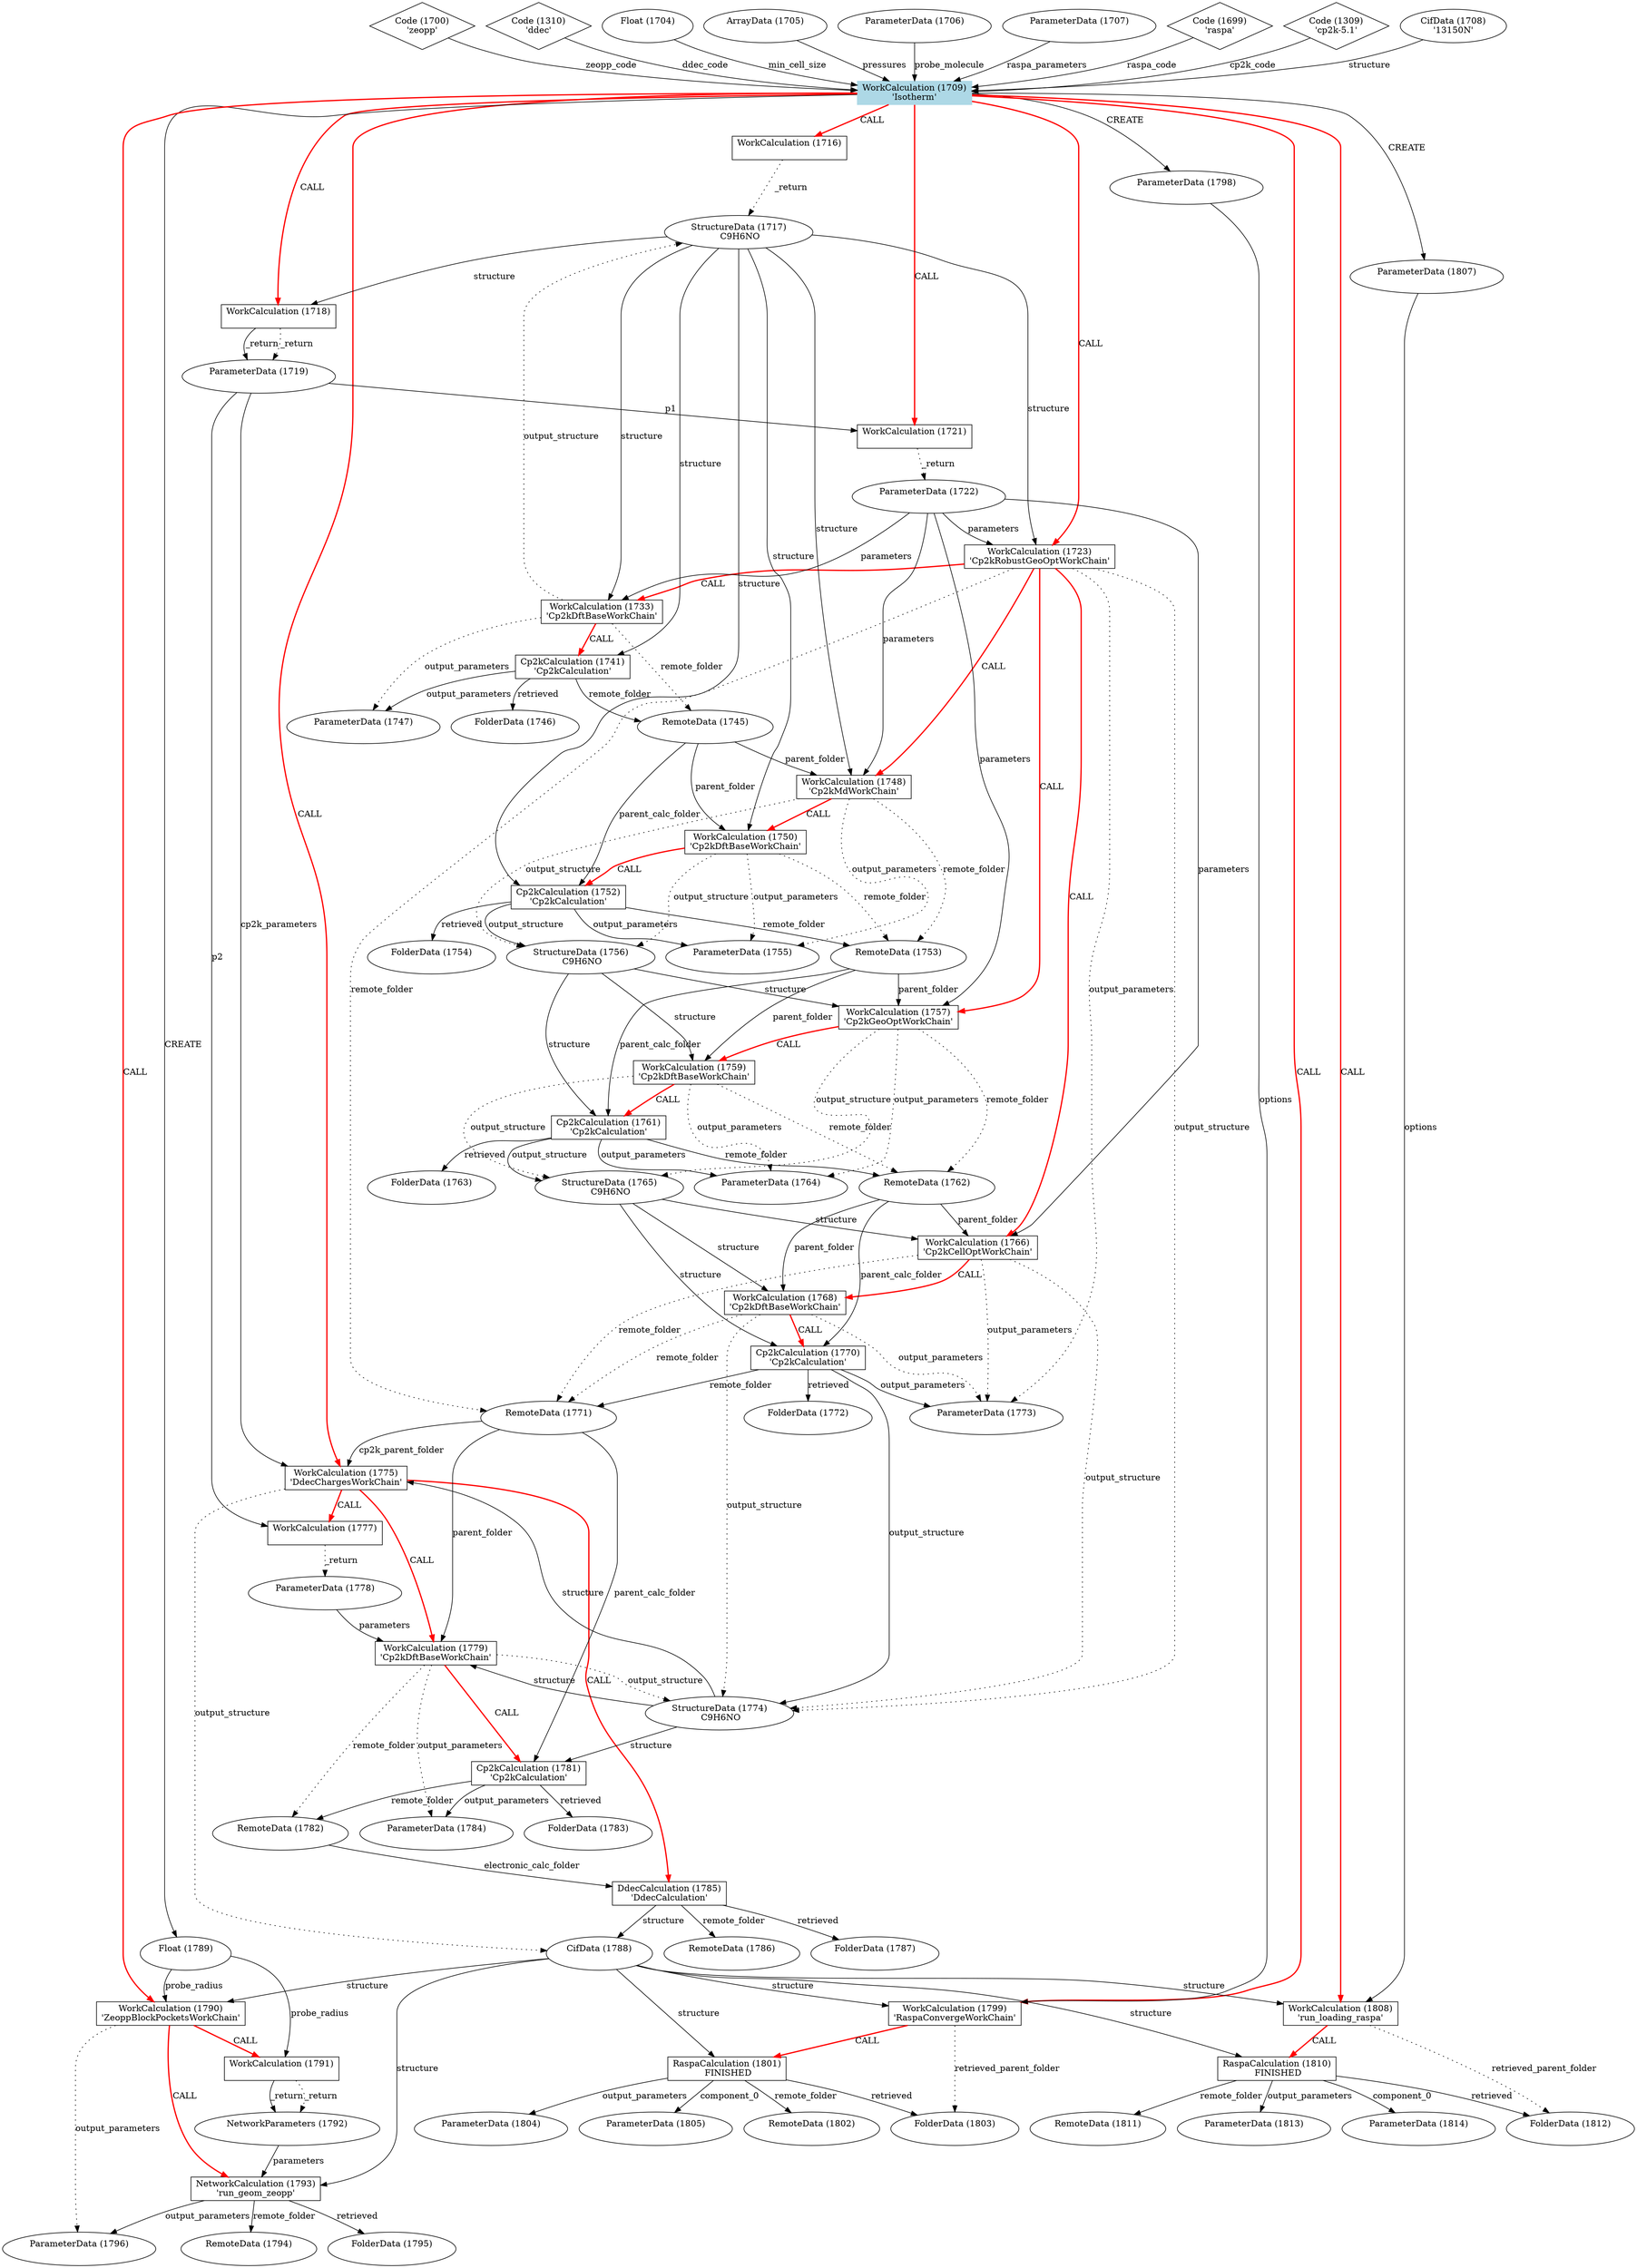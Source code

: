 digraph G {
	graph [bb="0,0,2308.7,3651.1"];
	node [label="\N"];
	N1700	 [height=1.0556,
		label="Code (1700)
'zeopp'",
		pos="656,3613.1",
		shape=diamond,
		width=2.3611];
	N1709	 [color=lightblue,
		height=0.52778,
		label="WorkCalculation (1709)
'Isotherm'",
		pos="1358,3505.1",
		shape=polygon,
		sides=4,
		style=filled,
		width=2.0833];
	N1700 -> N1709	 [color="0.0 0.0 0.0",
		label=zeopp_code,
		lp="968.5,3549.6",
		pos="e,1282.7,3509.7 698.39,3593.8 714.32,3587.1 732.74,3580.1 750,3575.1 830.69,3551.9 852.77,3553.1 936,3542.1 1052.1,3526.7 1187.1,\
3516.2 1272.5,3510.4",
		style=solid];
	N1716	 [height=0.52778,
		label="WorkCalculation (1716)
 ",
		pos="875,3416.1",
		shape=polygon,
		sides=4,
		width=2.0833];
	N1709 -> N1716	 [color="0.0 1.0 1.0",
		label=CALL,
		lp="1098,3460.6",
		pos="e,941.96,3435.2 1283,3497.5 1226.8,3491.2 1148.2,3481.3 1080,3468.1 1037.3,3459.9 990.25,3448.1 951.99,3437.9",
		style=bold];
	N1718	 [height=0.52778,
		label="WorkCalculation (1718)
 ",
		pos="147,3144.9",
		shape=polygon,
		sides=4,
		width=2.0833];
	N1709 -> N1718	 [color="0.0 1.0 1.0",
		label=CALL,
		lp="348,3352.2",
		pos="e,145.02,3164 1282.8,3498.2 1211.8,3491.4 1102.5,3480.3 1008,3468.1 621.68,3418.3 419.51,3528.7 163,3235.6 148.42,3219 144.93,3193.8 \
144.8,3174.2",
		style=bold];
	N1721	 [height=0.52778,
		label="WorkCalculation (1721)
 ",
		pos="967,2951.1",
		shape=polygon,
		sides=4,
		width=2.0833];
	N1709 -> N1721	 [color="0.0 1.0 1.0",
		label=CALL,
		lp="1148,3208.8",
		pos="e,990.01,2970.2 1282.7,3490.6 1216.3,3475.5 1130,3449.6 1130,3416.1 1130,3416.1 1130,3416.1 1130,3208.8 1130,3110.7 1044.7,3019.7 \
997.51,2976.9",
		style=bold];
	N1723	 [height=0.52778,
		label="WorkCalculation (1723)
'Cp2kRobustGeoOptWorkChain'",
		pos="1148,2757.4",
		shape=polygon,
		sides=4,
		width=2.7083];
	N1709 -> N1723	 [color="0.0 1.0 1.0",
		label=CALL,
		lp="1270,3100.4",
		pos="e,1190.6,2776.6 1309.3,3486 1281.5,3471.5 1252,3448.5 1252,3416.1 1252,3416.1 1252,3416.1 1252,2854.3 1252,2822.5 1225.6,2798.1 \
1199.4,2781.8",
		style=bold];
	N1775	 [height=0.52778,
		label="WorkCalculation (1775)
'DdecChargesWorkChain'",
		pos="740,1270.4",
		shape=polygon,
		sides=4,
		width=2.1944];
	N1709 -> N1775	 [color="0.0 1.0 1.0",
		label=CALL,
		lp="1377,2341.2",
		pos="e,819.08,1278.7 1358,3486 1358,3468 1358,3440.2 1358,3416.1 1358,3416.1 1358,3416.1 1358,2385.7 1358,2362.5 1358,2356.8 1359,2333.7 \
1362.4,2257.8 1371,2239.1 1371,2163.2 1371,2163.2 1371,2163.2 1371,1880.4 1371,1779.4 1396.1,1686.8 1269,1501.2 1201.6,1402.7 1162.4,\
1390.2 1054,1340.4 982.22,1307.5 893.91,1289.6 829.25,1280.1",
		style=bold];
	N1789	 [height=0.74639,
		label="Float (1789)
 ",
		pos="1080,503.35",
		shape=ellipse,
		width=1.6499];
	N1709 -> N1789	 [color="0.0 0.0 0.0",
		label=CREATE,
		lp="1435.5,1969.4",
		pos="e,1098.8,529.08 1366.4,3485.8 1368.5,3480.2 1370.6,3474 1372,3468.1 1398.3,3355.3 1397,3324.6 1397,3208.8 1397,3208.8 1397,3208.8 \
1397,2801.9 1397,2636.6 1409,2595.5 1409,2430.2 1409,2430.2 1409,2430.2 1409,1880.4 1409,1565.6 1294,1496.3 1294,1181.4 1294,1181.4 \
1294,1181.4 1294,1032.2 1294,832.23 1160.9,618.75 1104.6,537.44",
		style=solid];
	N1790	 [height=0.52778,
		label="WorkCalculation (1790)
'ZeoppBlockPocketsWorkChain'",
		pos="464,406.48",
		shape=polygon,
		sides=4,
		width=2.6944];
	N1709 -> N1790	 [color="0.0 1.0 1.0",
		label=CALL,
		lp="18,1924.9",
		pos="e,366.73,417.1 1282.6,3504.1 997.23,3500 0,3480.9 0,3416.1 0,3416.1 0,3416.1 0,503.35 0,467.12 219.54,434.9 356.6,418.31",
		style=bold];
	N1798	 [height=0.74639,
		label="ParameterData (1798)
 ",
		pos="1508,3352.2",
		shape=ellipse,
		width=2.6909];
	N1709 -> N1798	 [color="0.0 0.0 0.0",
		label=CREATE,
		lp="1450.5,3460.6",
		pos="e,1488.7,3378.7 1387.6,3486 1395.2,3480.6 1403.1,3474.4 1410,3468.1 1437.1,3443.2 1463.7,3411 1482.4,3386.9",
		style=solid];
	N1799	 [height=0.52778,
		label="WorkCalculation (1799)
'RaspaConvergeWorkChain'",
		pos="1362,406.48",
		shape=polygon,
		sides=4,
		width=2.3611];
	N1709 -> N1799	 [color="0.0 1.0 1.0",
		label=CALL,
		lp="1638,1924.9",
		pos="e,1447.2,421.73 1433.1,3494.5 1510.5,3481.4 1620,3455.9 1620,3416.1 1620,3416.1 1620,3416.1 1620,503.35 1620,467.29 1530.6,440.11 \
1457,423.86",
		style=bold];
	N1807	 [height=0.74639,
		label="ParameterData (1807)
 ",
		pos="1732,3208.8",
		shape=ellipse,
		width=2.6909];
	N1709 -> N1807	 [color="0.0 0.0 0.0",
		label=CREATE,
		lp="1713.5,3416.1",
		pos="e,1730.5,3236 1433.3,3499 1509.6,3492.1 1618.5,3480.4 1634,3468.1 1703.2,3413.1 1723.5,3303.6 1729.5,3246.1",
		style=solid];
	N1808	 [height=0.52778,
		label="WorkCalculation (1808)
'run_loading_raspa'",
		pos="1834,406.48",
		shape=polygon,
		sides=4,
		width=2.0833];
	N1709 -> N1808	 [color="0.0 1.0 1.0",
		label=CALL,
		lp="1862,1924.9",
		pos="e,1837.2,425.72 1433.1,3499 1569.6,3486.9 1844,3457.4 1844,3416.1 1844,3416.1 1844,3416.1 1844,503.35 1844,480.53 1841.2,454.84 \
1838.6,435.65",
		style=bold];
	N1310	 [height=1.0556,
		label="Code (1310)
'ddec'",
		pos="844,3613.1",
		shape=diamond,
		width=2.3611];
	N1310 -> N1709	 [color="0.0 0.0 0.0",
		label=ddec_code,
		lp="1092,3549.6",
		pos="e,1282.7,3510.6 887.09,3594.3 902.93,3587.8 921.12,3580.7 938,3575.1 1050.4,3537.9 1186.6,3519.9 1272.7,3511.6",
		style=solid];
	N1704	 [height=0.74639,
		label="Float (1704)
 ",
		pos="1006,3613.1",
		shape=ellipse,
		width=1.6499];
	N1704 -> N1709	 [color="0.0 0.0 0.0",
		label=min_cell_size,
		lp="1204,3549.6",
		pos="e,1282.7,3517.1 1041.2,3591.4 1051.6,3585.6 1063,3579.7 1074,3575.1 1138.2,3548.2 1215,3530 1272.6,3519",
		style=solid];
	N1705	 [height=0.74639,
		label="ArrayData (1705)
 ",
		pos="1163,3613.1",
		shape=ellipse,
		width=2.2195];
	N1705 -> N1709	 [color="0.0 0.0 0.0",
		label=pressures,
		lp="1315.5,3549.6",
		pos="e,1323.4,3524.3 1204.8,3589.9 1237.2,3572 1281.8,3547.3 1314.5,3529.2",
		style=solid];
	N1706	 [height=0.74639,
		label="ParameterData (1706)
 ",
		pos="1358,3613.1",
		shape=ellipse,
		width=2.6909];
	N1706 -> N1709	 [color="0.0 0.0 0.0",
		label=probe_molecule,
		lp="1402,3549.6",
		pos="e,1358,3524.3 1358,3586.1 1358,3570.5 1358,3550.8 1358,3534.7",
		style=solid];
	N1707	 [height=0.74639,
		label="ParameterData (1707)
 ",
		pos="1570,3613.1",
		shape=ellipse,
		width=2.6909];
	N1707 -> N1709	 [color="0.0 0.0 0.0",
		label=raspa_parameters,
		lp="1525,3549.6",
		pos="e,1409.7,3524.3 1531.6,3588.4 1508.5,3574 1478.1,3556 1450,3542.1 1440.2,3537.3 1429.6,3532.5 1419.2,3528.2",
		style=solid];
	N1699	 [height=1.0556,
		label="Code (1699)
'raspa'",
		pos="1770,3613.1",
		shape=diamond,
		width=2.3611];
	N1699 -> N1709	 [color="0.0 0.0 0.0",
		label=raspa_code,
		lp="1657.5,3549.6",
		pos="e,1433.1,3514.9 1725.8,3594.6 1710.1,3588.2 1692.4,3581.1 1676,3575.1 1632.5,3559.1 1622,3553.3 1577,3542.1 1533.3,3531.2 1483.8,\
3522.5 1443,3516.3",
		style=solid];
	N1309	 [height=1.0556,
		label="Code (1309)
'cp2k-5.1'",
		pos="1958,3613.1",
		shape=diamond,
		width=2.3611];
	N1309 -> N1709	 [color="0.0 0.0 0.0",
		label=cp2k_code,
		lp="1812.5,3549.6",
		pos="e,1433.2,3508.5 1915.6,3593.9 1899.6,3587.2 1881.2,3580.2 1864,3575.1 1720.1,3532.6 1545.4,3515.7 1443.4,3509.1",
		style=solid];
	N1708	 [height=0.74639,
		label="CifData (1708)
'13150N'",
		pos="2131,3613.1",
		shape=ellipse,
		width=1.9445];
	N1708 -> N1709	 [color="0.0 0.0 0.0",
		label=structure,
		lp="1993,3549.6",
		pos="e,1433.2,3508.8 2090.9,3591.1 2078.7,3585.1 2065.1,3579.2 2052,3575.1 1940.5,3540.2 1603,3518.1 1443.4,3509.4",
		style=solid];
	N1717	 [height=0.74639,
		label="StructureData (1717)
 C9H6NO",
		pos="548,3280.5",
		shape=ellipse,
		width=2.5731];
	N1716 -> N1717	 [color="0.0 0.0 0.0",
		label=_return,
		lp="799,3352.2",
		pos="e,601.24,3302.6 828.84,3397 771.82,3373.3 674.57,3333 610.79,3306.5",
		style=dotted];
	N1717 -> N1718	 [color="0.0 0.0 0.0",
		label=structure,
		lp="212,3208.8",
		pos="e,155.05,3163.9 458.06,3273.9 358.56,3265.8 209.36,3251.4 188,3235.6 185.24,3233.6 170.14,3199.2 159.07,3173.3",
		style=solid];
	N1717 -> N1723	 [color="0.0 0.0 0.0",
		label=structure,
		lp="1153,2995.6",
		pos="e,1142,2776.5 635.91,3271.9 679.83,3265.5 733.06,3254.4 778,3235.6 952.34,3162.7 1129,3184.6 1129,2995.6 1129,2995.6 1129,2995.6 \
1129,2854.3 1129,2831.1 1134.3,2805.5 1139.3,2786.4",
		style=solid];
	N1733	 [height=0.52778,
		label="WorkCalculation (1733)
'Cp2kDftBaseWorkChain'",
		pos="673,2668.4",
		shape=polygon,
		sides=4,
		width=2.1944];
	N1717 -> N1733	 [color="0.0 0.0 0.0",
		label=structure,
		lp="697,2951.1",
		pos="e,673,2687.5 591.72,3256.5 627.77,3233.2 673,3194.2 673,3144.9 673,3144.9 673,3144.9 673,2757.4 673,2737.4 673,2715 673,2697.6",
		style=solid];
	N1741	 [height=0.52778,
		label="Cp2kCalculation (1741)
'Cp2kCalculation'",
		pos="634,2579.4",
		shape=polygon,
		sides=4,
		width=2.0556];
	N1717 -> N1741	 [color="0.0 0.0 0.0",
		label=structure,
		lp="439,2906.6",
		pos="e,571.54,2598.4 501.48,3257.2 463.13,3234.4 415,3195.7 415,3144.9 415,3144.9 415,3144.9 415,2668.4 415,2652.2 498.06,2622.2 561.87,\
2601.6",
		style=solid];
	N1748	 [height=0.52778,
		label="WorkCalculation (1748)
'Cp2kMdWorkChain'",
		pos="827,2385.7",
		shape=polygon,
		sides=4,
		width=2.0833];
	N1717 -> N1748	 [color="0.0 0.0 0.0",
		label=structure,
		lp="858,2801.9",
		pos="e,861.94,2404.8 624.46,3265.3 686.59,3247.9 764,3212.7 764,3144.9 764,3144.9 764,3144.9 764,2854.3 764,2803.7 824.76,2821.8 847,\
2776.4 913.46,2640.7 871.74,2588.7 877,2437.7 877.23,2431 880,2428.6 877,2422.7 875.03,2418.8 872.43,2415.2 869.46,2411.9",
		style=solid];
	N1750	 [height=0.52778,
		label="WorkCalculation (1750)
'Cp2kDftBaseWorkChain'",
		pos="531,2296.7",
		shape=polygon,
		sides=4,
		width=2.1944];
	N1717 -> N1750	 [color="0.0 0.0 0.0",
		label=structure,
		lp="312,2757.4",
		pos="e,471.09,2315.8 461.06,3271.1 385.48,3257.6 288,3224.7 288,3144.9 288,3144.9 288,3144.9 288,2757.4 288,2623.3 217.55,2573.3 282,\
2455.7 319.9,2386.5 402.11,2343.1 461.73,2319.4",
		style=solid];
	N1752	 [height=0.52778,
		label="Cp2kCalculation (1752)
'Cp2kCalculation'",
		pos="320,2207.7",
		shape=polygon,
		sides=4,
		width=2.0556];
	N1717 -> N1752	 [color="0.0 0.0 0.0",
		label=structure,
		lp="250,2712.9",
		pos="e,278.61,2226.8 457.06,3275.3 393.99,3269.7 317.45,3258.4 295,3235.6 256.11,3196.2 225,3135 225,2668.4 225,2668.4 225,2668.4 225,\
2296.7 225,2268.8 247.02,2247.1 269.86,2232.2",
		style=solid];
	N1719	 [height=0.74639,
		label="ParameterData (1719)
 ",
		pos="125,3048",
		shape=ellipse,
		width=2.6909];
	N1718 -> N1719	 [color="0.0 0.0 0.0",
		label=_return,
		lp="168,3100.4",
		pos="e,138.98,3075 147.99,3125.9 148.07,3115.9 147.5,3103.6 145,3092.9 144.35,3090.1 143.52,3087.2 142.57,3084.4",
		style=solid];
	N1718 -> N1719	 [color="0.0 0.0 0.0",
		label=_return,
		lp="121,3100.4",
		pos="e,104.66,3074.6 115.28,3125.7 109.5,3120.7 104.28,3114.7 101,3107.9 97.314,3100.2 97.948,3091.8 100.66,3083.7",
		style=dotted];
	N1719 -> N1721	 [color="0.0 0.0 0.0",
		label=p1,
		lp="629,2995.6",
		pos="e,891.85,2959.8 214.71,3037.7 377.97,3018.9 721.53,2979.4 881.58,2961",
		style=solid];
	N1719 -> N1775	 [color="0.0 0.0 0.0",
		label=cp2k_parameters,
		lp="178,2163.2",
		pos="e,660.63,1279.4 127.58,3020.9 129.21,3001.5 131,2974.7 131,2951.1 131,2951.1 131,2951.1 131,2207.7 131,1803.8 72.955,1574.5 402,\
1340.4 441.22,1312.5 564.31,1292.1 650.57,1280.7",
		style=solid];
	N1777	 [height=0.52778,
		label="WorkCalculation (1777)
 ",
		pos="428,1181.4",
		shape=polygon,
		sides=4,
		width=2.0833];
	N1719 -> N1777	 [color="0.0 0.0 0.0",
		label=p2,
		lp="100,2110.8",
		pos="e,352.82,1189.9 111.06,3021.2 102.43,3002.2 93,2975.8 93,2951.1 93,2951.1 93,2951.1 93,1367.3 93,1253.2 243.53,1208.5 342.78,1191.5",
		style=solid];
	N1722	 [height=0.74639,
		label="ParameterData (1722)
 ",
		pos="967,2854.3",
		shape=ellipse,
		width=2.6909];
	N1721 -> N1722	 [color="0.0 0.0 0.0",
		label=_return,
		lp="987,2906.6",
		pos="e,967,2881.4 967,2932 967,2920.5 967,2905.4 967,2891.7",
		style=dotted];
	N1722 -> N1723	 [color="0.0 0.0 0.0",
		label=parameters,
		lp="1084.5,2801.9",
		pos="e,1093.4,2776.5 1000.2,2828.8 1015.9,2817.4 1035.4,2804.3 1054,2794.4 1063.5,2789.4 1073.8,2784.6 1084,2780.3",
		style=solid];
	N1722 -> N1733	 [color="0.0 0.0 0.0",
		label=parameters,
		lp="854.5,2757.4",
		pos="e,697.73,2687.5 920.13,2830.6 891.81,2815.8 855.26,2796 824,2776.4 781.93,2750 735.83,2716.3 705.77,2693.6",
		style=solid];
	N1722 -> N1748	 [color="0.0 0.0 0.0",
		label=parameters,
		lp="928.5,2623.9",
		pos="e,886.84,2404.9 955.8,2827.4 939.24,2786.2 909,2704.3 898,2631.4 884.14,2539.6 954.62,2501.1 905,2422.7 902.22,2418.3 898.75,2414.4 \
894.85,2410.9",
		style=solid];
	N1757	 [height=0.52778,
		label="WorkCalculation (1757)
'Cp2kGeoOptWorkChain'",
		pos="852,2013.9",
		shape=polygon,
		sides=4,
		width=2.1806];
	N1722 -> N1757	 [color="0.0 0.0 0.0",
		label=parameters,
		lp="997.5,2430.2",
		pos="e,902.83,2032.9 967,2827.4 967,2772.4 967,2643.3 967,2534.9 967,2534.9 967,2534.9 967,2341.2 967,2226.5 981.67,2193.5 948,2083.9 \
943.03,2067.7 941.4,2062.4 929,2050.9 923.89,2046.2 918.05,2041.9 911.94,2038.1",
		style=solid];
	N1766	 [height=0.52778,
		label="WorkCalculation (1766)
'Cp2kCellOptWorkChain'",
		pos="970,1642.2",
		shape=polygon,
		sides=4,
		width=2.1806];
	N1722 -> N1766	 [color="0.0 0.0 0.0",
		label=parameters,
		lp="1044.5,2252.2",
		pos="e,1003.4,1661.5 983.78,2827.4 993.96,2808.5 1005,2782.3 1005,2757.4 1005,2757.4 1005,2757.4 1005,2623.9 1005,2533.7 1037,2512.8 \
1032,2422.7 1027.6,2343.3 1005,2323.7 1014,2244.7 1023.6,2160.3 1057,2143.4 1057,2058.4 1057,2058.4 1057,2058.4 1057,1739.1 1057,\
1709.3 1033.9,1684.5 1011.6,1667.4",
		style=solid];
	N1723 -> N1733	 [color="0.0 1.0 1.0",
		label=CALL,
		lp="957,2712.9",
		pos="e,752.34,2683.3 1050.4,2739.1 965.87,2723.3 844.49,2700.5 762.4,2685.2",
		style=bold];
	N1723 -> N1748	 [color="0.0 1.0 1.0",
		label=CALL,
		lp="1083,2579.4",
		pos="e,902.06,2390.7 1118,2738.3 1111.7,2733.2 1105.5,2727.1 1101,2720.4 1069.3,2673.6 1078.7,2653.3 1065,2598.4 1045.7,2521 1086,2478.4 \
1029,2422.7 1012.3,2406.3 959.49,2397 912.08,2391.8",
		style=bold];
	N1723 -> N1757	 [color="0.0 1.0 1.0",
		label=CALL,
		lp="1121,2385.7",
		pos="e,930.7,2030.8 1142.9,2738.3 1141.5,2732.6 1140.1,2726.3 1139,2720.4 1129.4,2668 1094.5,2295.6 1079,2244.7 1051,2152.5 1056.1,2112.4 \
982,2050.9 974.61,2044.8 958.69,2038.8 940.43,2033.5",
		style=bold];
	N1723 -> N1766	 [color="0.0 1.0 1.0",
		label=CALL,
		lp="1143,2207.7",
		pos="e,1044.6,1661.2 1149.7,2738.3 1151.1,2720.3 1153,2692.5 1153,2668.4 1153,2668.4 1153,2668.4 1153,2430.2 1153,2243.4 1095,2200.7 \
1095,2013.9 1095,2013.9 1095,2013.9 1095,1739.1 1095,1710.4 1091.6,1699.1 1071,1679.2 1065.8,1674.1 1059.8,1669.8 1053.5,1666",
		style=bold];
	N1771	 [height=0.74639,
		label="RemoteData (1771)
 ",
		pos="742,1367.3",
		shape=ellipse,
		width=2.4552];
	N1723 -> N1771	 [color="0.0 0.0 0.0",
		label=remote_folder,
		lp="1186,2058.4",
		pos="e,807.07,1385.6 1163.5,2738.2 1175.8,2721 1191,2694.5 1191,2668.4 1191,2668.4 1191,2668.4 1191,2430.2 1191,2267.1 1170.5,2227.3 \
1147,2065.9 1140.7,2023 1133,2012.8 1133,1969.4 1133,1969.4 1133,1969.4 1133,1791.4 1133,1661.7 1174.6,1608.7 1102,1501.2 1072.4,\
1457.3 1045.9,1465.4 997,1445.2 964.33,1431.6 879.79,1406.5 816.95,1388.5",
		style=dotted];
	N1773	 [height=0.74639,
		label="ParameterData (1773)
 ",
		pos="948,1367.3",
		shape=ellipse,
		width=2.6909];
	N1723 -> N1773	 [color="0.0 0.0 0.0",
		label=output_parameters,
		lp="1280,2058.4",
		pos="e,1005.4,1389.1 1184.2,2738.3 1191.7,2733.2 1199.1,2727.2 1205,2720.4 1221.7,2701.2 1229,2693.9 1229,2668.4 1229,2668.4 1229,2668.4 \
1229,2110.8 1229,1974.2 1223.3,1617.1 1151,1501.2 1119.4,1450.6 1060.9,1415.1 1014.8,1393.4",
		style=dotted];
	N1774	 [height=0.74639,
		label="StructureData (1774)
 C9H6NO",
		pos="723,890.83",
		shape=ellipse,
		width=2.5731];
	N1723 -> N1774	 [color="0.0 0.0 0.0",
		label=output_structure,
		lp="1312.5,1835.9",
		pos="e,812.51,898.05 1245.6,2741.8 1284.4,2729.5 1320,2707.6 1320,2668.4 1320,2668.4 1320,2668.4 1320,2341.2 1320,2212.1 1352.3,2178.4 \
1332,2050.9 1317.6,1960.4 1285.9,1944.8 1268,1854.9 1253.4,1781.4 1255,1761.7 1255,1686.7 1255,1686.7 1255,1686.7 1255,1508.7 1255,\
1445.8 1256,1430.1 1256,1367.3 1256,1367.3 1256,1367.3 1256,987.7 1256,944.13 976.73,912.88 822.49,898.94",
		style=dotted];
	N1733 -> N1717	 [color="0.0 0.0 0.0",
		label=output_structure,
		lp="592.5,2951.1",
		pos="e,548,3253.5 610.13,2687.5 579.01,2701.2 548,2723.4 548,2757.4 548,3144.9 548,3144.9 548,3144.9 548,3178.1 548,3216 548,3243.2",
		style=dotted];
	N1733 -> N1741	 [color="0.0 1.0 1.0",
		label=CALL,
		lp="674,2623.9",
		pos="e,642.45,2598.7 664.54,2649.1 659.27,2637.1 652.41,2621.4 646.52,2608",
		style=bold];
	N1745	 [height=0.74639,
		label="RemoteData (1745)
 ",
		pos="775,2482.5",
		shape=ellipse,
		width=2.4552];
	N1733 -> N1745	 [color="0.0 0.0 0.0",
		label=remote_folder,
		lp="787,2579.4",
		pos="e,768.75,2509.4 688.62,2649 707.17,2625.1 737.96,2582.8 757,2542.4 760.45,2535.1 763.41,2527 765.88,2519.1",
		style=dotted];
	N1747	 [height=0.74639,
		label="ParameterData (1747)
 ",
		pos="388,2482.5",
		shape=ellipse,
		width=2.6909];
	N1733 -> N1747	 [color="0.0 0.0 0.0",
		label=output_parameters,
		lp="500,2579.4",
		pos="e,395.51,2509.4 593.74,2659 547.26,2650 489.85,2632.4 449,2598.4 424.33,2577.8 408.31,2544.7 398.91,2519.1",
		style=dotted];
	N1741 -> N1745	 [color="0.0 0.0 0.0",
		label=remote_folder,
		lp="718,2534.9",
		pos="e,719.67,2503.6 647.36,2560.3 655.56,2549.6 666.81,2536.6 679,2527.4 688.57,2520.2 699.5,2513.7 710.47,2508.1",
		style=solid];
	N1746	 [height=0.74639,
		label="FolderData (1746)
 ",
		pos="586,2482.5",
		shape=ellipse,
		width=2.2981];
	N1741 -> N1746	 [color="0.0 0.0 0.0",
		label=retrieved,
		lp="628.5,2534.9",
		pos="e,591.76,2509.6 615.97,2560.1 611.6,2554.6 607.25,2548.5 604,2542.4 600.22,2535.3 597.11,2527.2 594.61,2519.4",
		style=solid];
	N1741 -> N1747	 [color="0.0 0.0 0.0",
		label=output_parameters,
		lp="543,2534.9",
		pos="e,425.76,2507.5 559.81,2564.1 537.6,2558.4 513.45,2551.2 492,2542.4 472.46,2534.4 452.1,2523.4 434.62,2512.9",
		style=solid];
	N1745 -> N1748	 [color="0.0 0.0 0.0",
		label=parent_folder,
		lp="840.5,2430.2",
		pos="e,814.43,2405 787.26,2455.7 792.22,2445.3 798.15,2433.3 804,2422.7 805.61,2419.7 807.34,2416.7 809.11,2413.8",
		style=solid];
	N1745 -> N1750	 [color="0.0 0.0 0.0",
		label=parent_folder,
		lp="667.5,2385.7",
		pos="e,539.98,2315.7 726.4,2460 680.33,2436.9 611.2,2397.4 563,2348.7 556.05,2341.6 549.92,2332.8 544.93,2324.5",
		style=solid];
	N1745 -> N1752	 [color="0.0 0.0 0.0",
		label=parent_calc_folder,
		lp="497,2341.2",
		pos="e,331.75,2227.1 709.44,2464.4 640.21,2443.3 529.72,2404.3 446,2348.7 398.88,2317.4 391.2,2303.1 355,2259.7 348.76,2252.2 342.6,2243.6 \
337.23,2235.5",
		style=solid];
	N1748 -> N1750	 [color="0.0 1.0 1.0",
		label=CALL,
		lp="606,2341.2",
		pos="e,546.7,2315.8 751.73,2378.8 692.8,2372.5 616.26,2362.2 588,2348.7 575.32,2342.6 563.46,2332.8 553.87,2323.3",
		style=bold];
	N1753	 [height=0.74639,
		label="RemoteData (1753)
 ",
		pos="851,2110.8",
		shape=ellipse,
		width=2.4552];
	N1748 -> N1753	 [color="0.0 0.0 0.0",
		label=remote_folder,
		lp="894,2252.2",
		pos="e,853.22,2137.8 832.19,2366.6 838.58,2342.1 849.08,2298.1 853,2259.7 856.88,2221.7 855.62,2178 853.86,2147.8",
		style=dotted];
	N1755	 [height=0.74639,
		label="ParameterData (1755)
 ",
		pos="444,2110.8",
		shape=ellipse,
		width=2.6909];
	N1748 -> N1755	 [color="0.0 0.0 0.0",
		label=output_parameters,
		lp="686,2252.2",
		pos="e,462.75,2137.4 771.94,2366.6 726.08,2347.4 663.79,2313 635,2259.7 631.83,2253.8 631.5,2250.3 635,2244.7 644.4,2229.4 661.6,2241.9 \
671,2226.7 679.88,2212.3 682.29,2201.2 671,2188.7 645.75,2160.6 535.95,2187.2 502,2170.7 489.66,2164.6 478.51,2154.9 469.35,2145",
		style=dotted];
	N1756	 [height=0.74639,
		label="StructureData (1756)
 C9H6NO",
		pos="652,2110.8",
		shape=ellipse,
		width=2.5731];
	N1748 -> N1756	 [color="0.0 0.0 0.0",
		label=output_structure,
		lp="795.5,2252.2",
		pos="e,670.04,2137.3 815.55,2366.4 799.29,2339.1 768.42,2287.7 741,2244.7 719.35,2210.7 693.81,2172.4 675.66,2145.6",
		style=dotted];
	N1750 -> N1752	 [color="0.0 1.0 1.0",
		label=CALL,
		lp="398,2252.2",
		pos="e,337.47,2226.8 451.65,2284.6 427.76,2279.1 402.06,2271.1 380,2259.7 367.22,2253.1 354.88,2243.2 344.76,2233.8",
		style=bold];
	N1750 -> N1753	 [color="0.0 0.0 0.0",
		label=remote_folder,
		lp="797,2207.7",
		pos="e,823.22,2136.5 558.44,2277.6 575.27,2266.6 597.63,2253.3 619,2244.7 650.36,2231.9 662.31,2240.9 693,2226.7 739,2205.2 785.04,2169.4 \
815.45,2143.3",
		style=dotted];
	N1750 -> N1755	 [color="0.0 0.0 0.0",
		label=output_parameters,
		lp="495,2207.7",
		pos="e,437.63,2138 494.19,2277.6 475.45,2265.7 454.47,2248.5 444,2226.7 432.34,2202.3 432.9,2171.7 436.08,2148",
		style=dotted];
	N1750 -> N1756	 [color="0.0 0.0 0.0",
		label=output_structure,
		lp="644.5,2207.7",
		pos="e,634.74,2137.3 543.49,2277.5 563.7,2246.4 603.86,2184.7 629.24,2145.7",
		style=dotted];
	N1752 -> N1753	 [color="0.0 0.0 0.0",
		label=remote_folder,
		lp="714,2163.2",
		pos="e,786.73,2129.3 394.31,2191 398.93,2190.2 403.52,2189.4 408,2188.7 487.86,2176.1 509.05,2182.6 589,2170.7 662.97,2159.6 681.25,2155 \
754,2137.7 761.47,2135.9 769.23,2133.9 776.97,2131.9",
		style=solid];
	N1754	 [height=0.74639,
		label="FolderData (1754)
 ",
		pos="246,2110.8",
		shape=ellipse,
		width=2.2981];
	N1752 -> N1754	 [color="0.0 0.0 0.0",
		label=retrieved,
		lp="273.5,2163.2",
		pos="e,241.77,2137.9 267.49,2188.6 260.22,2183.8 253.65,2177.9 249,2170.7 244.74,2164 242.74,2156.1 242.04,2148.2",
		style=solid];
	N1752 -> N1755	 [color="0.0 0.0 0.0",
		label=output_parameters,
		lp="372,2163.2",
		pos="e,373.01,2129.2 315.43,2188.5 314.04,2177.9 314.34,2165 321,2155.7 326.93,2147.4 343.84,2139.4 363.29,2132.5",
		style=solid];
	N1752 -> N1756	 [color="0.0 0.0 0.0",
		label=output_structure,
		lp="540.5,2163.2",
		pos="e,586.67,2129.9 385.2,2188.6 440.27,2172.6 519.16,2149.5 576.87,2132.7",
		style=solid];
	N1753 -> N1757	 [color="0.0 0.0 0.0",
		label=parent_folder,
		lp="888.5,2058.4",
		pos="e,851.8,2033.1 851.28,2083.8 851.41,2071.2 851.56,2056.2 851.7,2043.3",
		style=solid];
	N1759	 [height=0.52778,
		label="WorkCalculation (1759)
'Cp2kDftBaseWorkChain'",
		pos="614,1924.9",
		shape=polygon,
		sides=4,
		width=2.1944];
	N1753 -> N1759	 [color="0.0 0.0 0.0",
		label=parent_folder,
		lp="727.5,2013.9",
		pos="e,624.61,1944.2 789.82,2091.2 757.53,2078.5 718.92,2059.4 691,2032.9 665.91,2009.2 643.78,1976.1 629.75,1952.9",
		style=solid];
	N1761	 [height=0.52778,
		label="Cp2kCalculation (1761)
'Cp2kCalculation'",
		pos="502,1835.9",
		shape=polygon,
		sides=4,
		width=2.0556];
	N1753 -> N1761	 [color="0.0 0.0 0.0",
		label=parent_calc_folder,
		lp="574,1969.4",
		pos="e,501.36,1855.1 785.54,2092.6 775,2089.7 764.2,2086.7 754,2083.9 669.65,2060.9 633.94,2085.4 564,2032.9 511.54,1993.6 502.39,1909.9 \
501.45,1865.3",
		style=solid];
	N1756 -> N1757	 [color="0.0 0.0 0.0",
		label=structure,
		lp="794,2058.4",
		pos="e,812.45,2033.1 699.65,2087.7 730.99,2072.5 771.88,2052.7 803.4,2037.5",
		style=solid];
	N1756 -> N1759	 [color="0.0 0.0 0.0",
		label=structure,
		lp="597,2013.9",
		pos="e,612.15,1944.1 615.94,2085.9 599.54,2072.4 581.85,2054.1 573,2032.9 566.48,2017.3 565.03,2009.8 573,1994.9 579.81,1982.2 591.59,\
1988.6 600,1976.9 604.83,1970.2 608,1961.9 610.07,1953.9",
		style=solid];
	N1756 -> N1761	 [color="0.0 0.0 0.0",
		label=structure,
		lp="451,1969.4",
		pos="e,479.19,1855.1 582.71,2092.9 527.58,2074.3 455.17,2039 427,1976.9 408.38,1935.9 443.61,1890.1 471.83,1862.2",
		style=solid];
	N1757 -> N1759	 [color="0.0 1.0 1.0",
		label=CALL,
		lp="695,1969.4",
		pos="e,634.96,1944.1 773.14,2005.5 742.08,2000.1 706.79,1991.3 677,1976.9 669.49,1973.3 655.58,1962 642.75,1950.9",
		style=bold];
	N1762	 [height=0.74639,
		label="RemoteData (1762)
 ",
		pos="877,1739.1",
		shape=ellipse,
		width=2.4552];
	N1757 -> N1762	 [color="0.0 0.0 0.0",
		label=remote_folder,
		lp="985,1880.4",
		pos="e,900.97,1765 871.71,1994.7 893.76,1971.8 928.22,1930.9 942,1887.9 955.02,1847.3 929.95,1802.7 907.27,1773",
		style=dotted];
	N1764	 [height=0.74639,
		label="ParameterData (1764)
 ",
		pos="470,1739.1",
		shape=ellipse,
		width=2.6909];
	N1757 -> N1764	 [color="0.0 0.0 0.0",
		label=output_parameters,
		lp="775,1880.4",
		pos="e,508.46,1763.9 823.35,1994.8 793.12,1972.8 746.76,1933.9 724,1887.9 709.89,1859.4 737.55,1839.4 715,1816.9 691.51,1793.6 598.27,\
1809.9 567,1798.9 561.29,1796.9 538.91,1783.2 517.08,1769.4",
		style=dotted];
	N1765	 [height=0.74639,
		label="StructureData (1765)
 C9H6NO",
		pos="678,1739.1",
		shape=ellipse,
		width=2.5731];
	N1757 -> N1765	 [color="0.0 0.0 0.0",
		label=output_structure,
		lp="883.5,1880.4",
		pos="e,700.54,1765.2 854.11,1994.6 856.25,1965.4 856.18,1909.6 830,1872.9 820.07,1859 809.8,1865 796,1854.9 762.96,1830.8 730.13,1797.6 \
707.51,1772.9",
		style=dotted];
	N1759 -> N1761	 [color="0.0 1.0 1.0",
		label=CALL,
		lp="580,1880.4",
		pos="e,522.96,1855 586.11,1905.8 578.2,1900.2 569.67,1893.9 562,1887.9 551.48,1879.7 540.32,1870.2 530.5,1861.6",
		style=bold];
	N1759 -> N1762	 [color="0.0 0.0 0.0",
		label=remote_folder,
		lp="850,1835.9",
		pos="e,857.37,1765.7 644.99,1905.8 662.96,1895.2 686.26,1882.3 708,1872.9 732,1862.5 741.77,1868.7 764,1854.9 798.49,1833.6 830.02,1799.4 \
850.96,1773.7",
		style=dotted];
	N1759 -> N1764	 [color="0.0 0.0 0.0",
		label=output_parameters,
		lp="368,1835.9",
		pos="e,400.47,1757.8 534.78,1917.2 456.19,1907.8 343.72,1888.7 317,1854.9 295.74,1828.1 318.56,1803 347,1783.9 360.36,1774.9 375.74,1767.5 \
391,1761.4",
		style=dotted];
	N1759 -> N1765	 [color="0.0 0.0 0.0",
		label=output_structure,
		lp="715.5,1835.9",
		pos="e,679.5,1766.2 626.62,1905.8 641.61,1882 665.87,1839.4 676,1798.9 677.81,1791.7 678.76,1783.9 679.2,1776.3",
		style=dotted];
	N1761 -> N1762	 [color="0.0 0.0 0.0",
		label=remote_folder,
		lp="774,1791.4",
		pos="e,817.07,1758.9 576.4,1819.8 581,1818.8 585.56,1817.8 590,1816.9 629.94,1808.6 640.44,1808.9 680,1798.9 722.64,1788.2 769.79,1774 \
807.27,1762.1",
		style=solid];
	N1763	 [height=0.74639,
		label="FolderData (1763)
 ",
		pos="272,1739.1",
		shape=ellipse,
		width=2.2981];
	N1761 -> N1763	 [color="0.0 0.0 0.0",
		label=retrieved,
		lp="406.5,1791.4",
		pos="e,311.03,1762.8 431.99,1816.9 415.38,1811.7 397.87,1805.6 382,1798.9 360.98,1790.1 338.72,1778.4 319.77,1767.7",
		style=solid];
	N1761 -> N1764	 [color="0.0 0.0 0.0",
		label=output_parameters,
		lp="488,1791.4",
		pos="e,442.99,1765.1 454.21,1816.8 447.33,1812 441.18,1806.1 437,1798.9 432.31,1790.9 433.61,1782.1 437.66,1773.8",
		style=solid];
	N1761 -> N1765	 [color="0.0 0.0 0.0",
		label=output_structure,
		lp="631.5,1791.4",
		pos="e,629.41,1762 531.9,1816.7 548.01,1806.6 568.36,1794.2 587,1783.9 597.61,1778.1 609.08,1772.1 620.19,1766.6",
		style=solid];
	N1762 -> N1766	 [color="0.0 0.0 0.0",
		label=parent_folder,
		lp="968.5,1686.7",
		pos="e,951.5,1661.4 901.92,1713.1 915.09,1699.4 931.22,1682.6 944.47,1668.8",
		style=solid];
	N1768	 [height=0.52778,
		label="WorkCalculation (1768)
'Cp2kDftBaseWorkChain'",
		pos="856,1553.2",
		shape=polygon,
		sides=4,
		width=2.1944];
	N1762 -> N1768	 [color="0.0 0.0 0.0",
		label=parent_folder,
		lp="845.5,1642.2",
		pos="e,838.52,1572.4 833.67,1715.3 826.06,1709.4 818.99,1702.3 814,1694.2 806.23,1681.5 810.11,1676 809,1661.2 807.73,1644.3 804.08,1639.3 \
809,1623.2 813.71,1607.7 823.11,1592.6 832.28,1580.3",
		style=solid];
	N1770	 [height=0.52778,
		label="Cp2kCalculation (1770)
'Cp2kCalculation'",
		pos="587,1464.2",
		shape=polygon,
		sides=4,
		width=2.0556];
	N1762 -> N1770	 [color="0.0 0.0 0.0",
		label=parent_calc_folder,
		lp="762,1597.7",
		pos="e,601.1,1483.6 835.2,1715.2 825.28,1708.8 814.98,1701.6 806,1694.2 772.85,1666.7 773.26,1650.6 740,1623.2 728.29,1613.5 722.58,1615 \
711,1605.2 670.01,1570.5 630.43,1522.1 607.41,1491.9",
		style=solid];
	N1765 -> N1766	 [color="0.0 0.0 0.0",
		label=structure,
		lp="875,1686.7",
		pos="e,912.34,1661.3 739.21,1718.7 787.03,1702.9 853.42,1680.9 902.72,1664.5",
		style=solid];
	N1765 -> N1768	 [color="0.0 0.0 0.0",
		label=structure,
		lp="779,1642.2",
		pos="e,821.74,1572.4 691.99,1712.1 705.8,1687.2 728.62,1650.1 755,1623.2 772.1,1605.7 794.1,1589.9 813.2,1577.7",
		style=solid];
	N1765 -> N1770	 [color="0.0 0.0 0.0",
		label=structure,
		lp="612,1597.7",
		pos="e,583.71,1483.4 653.43,1712.8 631.49,1687.5 600.89,1646.9 588,1605.2 576.54,1568.1 578.9,1522.8 582.36,1493.7",
		style=solid];
	N1766 -> N1768	 [color="0.0 1.0 1.0",
		label=CALL,
		lp="938,1597.7",
		pos="e,878.9,1572.2 943.62,1623 935.95,1617.3 927.59,1611.1 920,1605.2 909.11,1596.7 897.36,1587.3 886.94,1578.8",
		style=bold];
	N1766 -> N1771	 [color="0.0 0.0 0.0",
		label=remote_folder,
		lp="740,1508.7",
		pos="e,736.41,1394.3 894.3,1623 855.13,1611.4 807.41,1594.5 768,1572.2 734.22,1553.1 717.44,1551.3 701,1516.2 690.17,1493 709.42,1489.5 \
728,1427.2 730.21,1419.8 732.28,1411.8 734.13,1404.1",
		style=dotted];
	N1766 -> N1773	 [color="0.0 0.0 0.0",
		label=output_parameters,
		lp="1047,1508.7",
		pos="e,978.33,1392.9 969.85,1623.2 970.41,1594.9 974.5,1540.8 996,1501.2 1001.6,1491 1010.4,1493.9 1015,1483.2 1021.7,1467.7 1020.9,1461 \
1015,1445.2 1008.8,1428.6 997.36,1413.1 985.63,1400.4",
		style=dotted];
	N1766 -> N1774	 [color="0.0 0.0 0.0",
		label=output_structure,
		lp="1183.5,1270.4",
		pos="e,815.07,893.93 993.3,1623.1 1019.9,1600.2 1063,1559.5 1089,1516.2 1124.9,1456.3 1139,1437.1 1139,1367.3 1139,1367.3 1139,1367.3 \
1139,987.7 1139,923.46 948.46,901.81 825.29,894.52",
		style=dotted];
	N1768 -> N1770	 [color="0.0 1.0 1.0",
		label=CALL,
		lp="823,1508.7",
		pos="e,661.34,1470.6 830.43,1534.1 811.55,1520.2 788.26,1503.4 783,1501.2 748.06,1486.3 707.08,1477.4 671.66,1472",
		style=bold];
	N1768 -> N1771	 [color="0.0 0.0 0.0",
		label=remote_folder,
		lp="849,1464.2",
		pos="e,752.92,1394.4 854.47,1534 852.79,1523.4 849.29,1510.6 842,1501.2 831.99,1488.3 821.64,1494.6 810,1483.2 786.93,1460.5 768.91,1428.4 \
757.23,1403.8",
		style=dotted];
	N1768 -> N1773	 [color="0.0 0.0 0.0",
		label=output_parameters,
		lp="960,1464.2",
		pos="e,934.72,1394.1 865.5,1534 880.69,1503.3 910.72,1442.6 930.05,1403.6",
		style=dotted];
	N1768 -> N1774	 [color="0.0 0.0 0.0",
		label=output_structure,
		lp="876.5,1225.9",
		pos="e,766.5,914.77 935.3,1544.6 993.5,1537.6 1063.9,1526.9 1073,1516.2 1077.3,1511.1 1073.4,1507.8 1073,1501.2 1068.8,1429.4 1093.6,\
1400.5 1054,1340.4 983.94,1234.3 816,1308.7 816,1181.4 816,1181.4 816,1181.4 816,987.7 816,960.1 796.11,937.31 774.73,920.79",
		style=dotted];
	N1770 -> N1771	 [color="0.0 0.0 0.0",
		label=remote_folder,
		lp="564,1419.7",
		pos="e,665.34,1380.8 541.19,1445.2 525.88,1436.1 514.98,1424.5 525,1412.2 529.35,1406.8 596.75,1393.4 655.29,1382.7",
		style=solid];
	N1772	 [height=0.74639,
		label="FolderData (1772)
 ",
		pos="494,1367.3",
		shape=ellipse,
		width=2.2981];
	N1770 -> N1772	 [color="0.0 0.0 0.0",
		label=retrieved,
		lp="477.5,1419.7",
		pos="e,461.56,1392.2 512.71,1451.9 486.21,1445.8 460.93,1437.6 453,1427.2 446.46,1418.6 448.9,1409 455.04,1400.1",
		style=solid];
	N1770 -> N1773	 [color="0.0 0.0 0.0",
		label=output_parameters,
		lp="830,1419.7",
		pos="e,878.19,1386 657.89,1445.2 718.41,1428.9 805.39,1405.6 868.31,1388.7",
		style=solid];
	N1770 -> N1774	 [color="0.0 0.0 0.0",
		label=output_structure,
		lp="611.5,1181.4",
		pos="e,714.89,917.75 512.99,1450.5 490.81,1444.9 466.85,1437.3 446,1427.2 389.03,1399.7 337.57,1362.4 369,1307.4 401.26,1251.1 446.87,\
1277 495,1233.4 610.23,1129.1 627.7,1087.8 701,950.7 704.93,943.34 708.46,935.13 711.47,927.2",
		style=solid];
	N1771 -> N1775	 [color="0.0 0.0 0.0",
		label=cp2k_parent_folder,
		lp="795,1314.9",
		pos="e,740.4,1289.6 741.44,1340.3 741.18,1327.7 740.87,1312.7 740.61,1299.8",
		style=solid];
	N1779	 [height=0.52778,
		label="WorkCalculation (1779)
'Cp2kDftBaseWorkChain'",
		pos="497,987.7",
		shape=polygon,
		sides=4,
		width=2.1944];
	N1771 -> N1779	 [color="0.0 0.0 0.0",
		label=parent_folder,
		lp="154.5,1181.4",
		pos="e,417.55,992.01 665.49,1353.8 640.2,1349.4 611.91,1344.6 586,1340.4 482.18,1323.7 118,1375.6 118,1270.4 118,1270.4 118,1270.4 118,\
1084.6 118,1025.1 295.18,1001.7 407.25,992.8",
		style=solid];
	N1781	 [height=0.52778,
		label="Cp2kCalculation (1781)
'Cp2kCalculation'",
		pos="690,793.96",
		shape=polygon,
		sides=4,
		width=2.0556];
	N1771 -> N1781	 [color="0.0 0.0 0.0",
		label=parent_calc_folder,
		lp="1022,1084.6",
		pos="e,764.2,810.86 803.07,1347.8 870.9,1325.2 971,1288.7 971,1270.4 971,1270.4 971,1270.4 971,987.7 971,890.94 856.68,838.8 773.88,813.72",
		style=solid];
	N1774 -> N1775	 [color="0.0 0.0 0.0",
		label=structure,
		lp="764,1084.6",
		pos="e,740,1251.3 730.31,917.75 734.92,937.07 740,963.8 740,987.7 740,1181.4 740,1181.4 740,1181.4 740,1201.4 740,1223.9 740,1241.3",
		style=solid];
	N1774 -> N1779	 [color="0.0 0.0 0.0",
		label=structure,
		lp="677,943.2",
		pos="e,576.13,969.98 684.45,915.46 674.22,922.02 663.18,929.12 653,935.7 642.75,942.33 641.12,945.67 630,950.7 616.12,956.98 600.93,962.42 \
585.93,967.05",
		style=solid];
	N1774 -> N1781	 [color="0.0 0.0 0.0",
		label=structure,
		lp="732,838.46",
		pos="e,696.53,813.13 713.81,863.85 709.47,851.12 704.3,835.93 699.88,822.96",
		style=solid];
	N1775 -> N1777	 [color="0.0 1.0 1.0",
		label=CALL,
		lp="624,1225.9",
		pos="e,492.2,1200.4 670.4,1251.4 649.66,1245.7 626.89,1239.4 606,1233.4 571.76,1223.7 533.89,1212.7 501.92,1203.3",
		style=bold];
	N1775 -> N1779	 [color="0.0 1.0 1.0",
		label=CALL,
		lp="667,1136.9",
		pos="e,523.76,1007 727.08,1251.4 697.5,1208.3 621.42,1101.6 544,1024.7 540.13,1020.9 535.87,1017 531.55,1013.4",
		style=bold];
	N1785	 [height=0.52778,
		label="DdecCalculation (1785)
'DdecCalculation'",
		pos="914,600.22",
		shape=polygon,
		sides=4,
		width=2.0417];
	N1775 -> N1785	 [color="0.0 1.0 1.0",
		label=CALL,
		lp="938,943.2",
		pos="e,915.9,619.5 819.04,1260.7 855.3,1254.7 893.1,1245.8 906,1233.4 923.29,1216.9 920,1205.4 920,1181.4 920,1181.4 920,1181.4 920,697.09 \
920,674.45 918.35,648.89 916.78,629.71",
		style=bold];
	N1788	 [height=0.74639,
		label="CifData (1788)
 ",
		pos="1236,503.35",
		shape=ellipse,
		width=1.9445];
	N1775 -> N1788	 [color="0.0 0.0 0.0",
		label=output_structure,
		lp="1163.5,890.83",
		pos="e,1224.1,529.98 819.22,1266.7 925.49,1259.6 1101,1239.1 1101,1181.4 1101,1181.4 1101,1181.4 1101,1032.2 1101,841.47 1184.5,623.73 \
1220.1,539.37",
		style=dotted];
	N1778	 [height=0.74639,
		label="ParameterData (1778)
 ",
		pos="453,1084.6",
		shape=ellipse,
		width=2.6909];
	N1777 -> N1778	 [color="0.0 0.0 0.0",
		label=_return,
		lp="462,1136.9",
		pos="e,445.99,1111.7 432.94,1162.3 435.94,1150.7 439.87,1135.4 443.46,1121.5",
		style=dotted];
	N1778 -> N1779	 [color="0.0 0.0 0.0",
		label=parameters,
		lp="509.5,1032.2",
		pos="e,488.25,1007 465.14,1057.8 471.03,1044.9 478.12,1029.3 484.11,1016.1",
		style=solid];
	N1779 -> N1774	 [color="0.0 0.0 0.0",
		label=output_structure,
		lp="581.5,943.2",
		pos="e,650.63,907.71 507.19,968.68 514.15,957.46 524.39,943.89 537,935.7 539.37,934.16 591.99,921.53 640.65,910.06",
		style=dotted];
	N1779 -> N1781	 [color="0.0 1.0 1.0",
		label=CALL,
		lp="603,890.83",
		pos="e,656.77,813.09 504.38,968.21 508.59,958.13 514.35,945.84 521,935.7 544.43,899.97 552.74,891.98 585,863.96 604.45,847.07 628.19,\
830.92 648.17,818.4",
		style=bold];
	N1782	 [height=0.74639,
		label="RemoteData (1782)
 ",
		pos="605,697.09",
		shape=ellipse,
		width=2.4552];
	N1779 -> N1782	 [color="0.0 0.0 0.0",
		label=remote_folder,
		lp="509,838.46",
		pos="e,533.07,712.77 490.27,968.41 476.11,924.07 448.28,813.21 496,741.96 503.01,731.5 512.95,723.47 524,717.31",
		style=dotted];
	N1784	 [height=0.74639,
		label="ParameterData (1784)
 ",
		pos="372,697.09",
		shape=ellipse,
		width=2.6909];
	N1779 -> N1784	 [color="0.0 0.0 0.0",
		label=output_parameters,
		lp="415,838.46",
		pos="e,364,723.99 469.2,968.52 436.83,944.3 385.11,899.3 364,845.96 349.71,809.85 354.92,764.93 361.68,733.93",
		style=dotted];
	N1781 -> N1782	 [color="0.0 0.0 0.0",
		label=remote_folder,
		lp="699,749.46",
		pos="e,629.7,722.94 674.75,774.95 666.65,765 656.44,752.69 647,741.96 643.65,738.15 640.1,734.21 636.53,730.32",
		style=solid];
	N1783	 [height=0.74639,
		label="FolderData (1783)
 ",
		pos="794,697.09",
		shape=ellipse,
		width=2.2981];
	N1781 -> N1783	 [color="0.0 0.0 0.0",
		label=retrieved,
		lp="780.5,749.46",
		pos="e,773.49,723.37 719.55,774.77 727.14,769.35 735.11,763.22 742,756.96 750.67,749.09 759.32,739.84 767.01,730.99",
		style=solid];
	N1781 -> N1784	 [color="0.0 0.0 0.0",
		label=output_parameters,
		lp="592,749.46",
		pos="e,429.04,718.85 615.72,777.02 591.74,771.15 565.12,764.21 541,756.96 506.97,746.73 469.69,733.73 438.82,722.45",
		style=solid];
	N1782 -> N1785	 [color="0.0 0.0 0.0",
		label=electronic_calc_folder,
		lp="845.5,644.72",
		pos="e,845.55,619.28 663.57,676.92 698.68,665.01 744.26,649.83 785,637.22 801.37,632.15 818.99,626.94 835.78,622.09",
		style=solid];
	N1786	 [height=0.74639,
		label="RemoteData (1786)
 ",
		pos="914,503.35",
		shape=ellipse,
		width=2.4552];
	N1785 -> N1786	 [color="0.0 0.0 0.0",
		label=remote_folder,
		lp="953,555.72",
		pos="e,914,530.52 914,581.08 914,569.57 914,554.52 914,540.73",
		style=solid];
	N1787	 [height=0.74639,
		label="FolderData (1787)
 ",
		pos="725,503.35",
		shape=ellipse,
		width=2.2981];
	N1785 -> N1787	 [color="0.0 0.0 0.0",
		label=retrieved,
		lp="861.5,555.72",
		pos="e,769.58,526.2 876.66,581.08 848.66,566.73 809.93,546.88 778.62,530.83",
		style=solid];
	N1785 -> N1788	 [color="0.0 0.0 0.0",
		label=structure,
		lp="1108,555.72",
		pos="e,1181.1,520.17 978.09,581.15 1025.1,567.13 1090.6,547.58 1148,530.22 1155.6,527.92 1163.6,525.5 1171.5,523.09",
		style=solid];
	N1788 -> N1790	 [color="0.0 0.0 0.0",
		label=structure,
		lp="1057,450.98",
		pos="e,561.24,421.05 1183.4,485.38 1171.8,481.97 1159.6,478.76 1148,476.48 906.26,428.92 840.68,454.37 596,425.48 587.99,424.53 579.72,\
423.49 571.4,422.4",
		style=solid];
	N1793	 [height=0.52778,
		label="NetworkCalculation (1793)
'run_geom_zeopp'",
		pos="537,123.74",
		shape=polygon,
		sides=4,
		width=2.3056];
	N1788 -> N1793	 [color="0.0 0.0 0.0",
		label=structure,
		lp="1524,317.48",
		pos="e,620.38,126.89 1237.1,476.3 1239.2,437.9 1245.5,370.43 1263,354.48 1298,322.67 1442.4,370.75 1475,336.48 1518.7,290.48 1521.2,240.24 \
1478,193.74 1449.4,162.96 862.77,136.58 630.5,127.29",
		style=solid];
	N1788 -> N1799	 [color="0.0 0.0 0.0",
		label=structure,
		lp="1335,450.98",
		pos="e,1337.2,425.51 1267.5,479.16 1286.3,464.71 1310.1,446.38 1329.1,431.74",
		style=solid];
	N1801	 [height=0.52778,
		label="RaspaCalculation (1801)
 FINISHED",
		pos="1171,317.48",
		shape=polygon,
		sides=4,
		width=2.1111];
	N1788 -> N1801	 [color="0.0 0.0 0.0",
		label=structure,
		lp="1211,406.48",
		pos="e,1171.5,336.8 1215.8,477.41 1205.6,462.91 1193.9,444.06 1187,425.48 1177.6,399.97 1173.7,369.12 1172.1,346.93",
		style=solid];
	N1788 -> N1808	 [color="0.0 0.0 0.0",
		label=structure,
		lp="1612,450.98",
		pos="e,1759,418.63 1300.6,492.89 1409.1,475.31 1628.1,439.83 1749,420.25",
		style=solid];
	N1810	 [height=0.52778,
		label="RaspaCalculation (1810)
 FINISHED",
		pos="1834,317.48",
		shape=polygon,
		sides=4,
		width=2.1111];
	N1788 -> N1810	 [color="0.0 0.0 0.0",
		label=structure,
		lp="1628,406.48",
		pos="e,1772.6,336.56 1290.7,486.36 1399.2,452.63 1641.8,377.21 1762.7,339.64",
		style=solid];
	N1789 -> N1790	 [color="0.0 0.0 0.0",
		label=probe_radius,
		lp="568.5,450.98",
		pos="e,482.6,425.54 1037.6,484.3 1029,481.14 1019.8,478.31 1011,476.48 906.92,454.89 633.15,494.1 533,458.48 517.38,452.93 502.39,442.48 \
490.4,432.4",
		style=solid];
	N1791	 [height=0.52778,
		label="WorkCalculation (1791)
 ",
		pos="572,317.48",
		shape=polygon,
		sides=4,
		width=2.0833];
	N1789 -> N1791	 [color="0.0 0.0 0.0",
		label=probe_radius,
		lp="804.5,406.48",
		pos="e,602.14,336.52 1037.1,484.73 1028.6,481.58 1019.6,478.63 1011,476.48 945.43,460.09 924.82,477.61 860,458.48 765.87,430.7 664.8,\
374.31 610.99,341.89",
		style=solid];
	N1790 -> N1791	 [color="0.0 1.0 1.0",
		label=CALL,
		lp="543,361.98",
		pos="e,548.87,336.54 487.17,387.39 502.83,374.48 523.69,357.29 540.81,343.19",
		style=bold];
	N1790 -> N1793	 [color="0.0 1.0 1.0",
		label=CALL,
		lp="433,272.98",
		pos="e,485.46,142.74 452.7,387.21 431.42,348.17 390.57,257.97 426,193.74 437.12,173.59 456.75,158.44 476.44,147.48",
		style=bold];
	N1796	 [height=0.74639,
		label="ParameterData (1796)
 ",
		pos="315,26.87",
		shape=ellipse,
		width=2.6909];
	N1790 -> N1796	 [color="0.0 0.0 0.0",
		label=output_parameters,
		lp="328,220.61",
		pos="e,298.22,53.75 395.16,387.46 341.84,370.63 277,344.58 277,317.48 277,317.48 277,317.48 277,123.74 277,102.71 284.86,80.765 293.43,\
63.095",
		style=dotted];
	N1792	 [height=0.74639,
		label="NetworkParameters (1792)
 ",
		pos="551,220.61",
		shape=ellipse,
		width=3.2213];
	N1791 -> N1792	 [color="0.0 0.0 0.0",
		label=_return,
		lp="603,272.98",
		pos="e,572.48,247.31 579.48,298.45 582.35,288.49 584.25,276.18 581,265.48 580.05,262.34 578.79,259.22 577.34,256.18",
		style=solid];
	N1791 -> N1792	 [color="0.0 0.0 0.0",
		label=_return,
		lp="557,272.98",
		pos="e,537.9,247.36 548.83,298.38 544.01,293.13 539.62,287.05 537,280.48 534.06,273.09 534.02,264.93 535.43,257.07",
		style=dotted];
	N1792 -> N1793	 [color="0.0 0.0 0.0",
		label=parameters,
		lp="575.5,168.24",
		pos="e,539.77,142.91 547.1,193.63 545.28,181.03 543.11,166.01 541.25,153.13",
		style=solid];
	N1794	 [height=0.74639,
		label="RemoteData (1794)
 ",
		pos="721,26.87",
		shape=ellipse,
		width=2.4552];
	N1793 -> N1794	 [color="0.0 0.0 0.0",
		label=remote_folder,
		lp="674,79.24",
		pos="e,676.6,50.245 573.35,104.6 600.21,90.46 637.21,70.982 667.45,55.062",
		style=solid];
	N1795	 [height=0.74639,
		label="FolderData (1795)
 ",
		pos="532,26.87",
		shape=ellipse,
		width=2.2981];
	N1793 -> N1795	 [color="0.0 0.0 0.0",
		label=retrieved,
		lp="559.5,79.24",
		pos="e,533.4,54.037 536.01,104.6 535.42,93.09 534.64,78.041 533.93,64.254",
		style=solid];
	N1793 -> N1796	 [color="0.0 0.0 0.0",
		label=output_parameters,
		lp="480,79.24",
		pos="e,357.28,51.06 476.11,104.71 460.57,99.353 444.02,93.21 429,86.74 408,77.691 385.58,66.314 366.22,55.914",
		style=solid];
	N1798 -> N1799	 [color="0.0 0.0 0.0",
		label=options,
		lp="1528,1880.4",
		pos="e,1434.6,425.54 1508,3325.3 1508,3296.4 1508,3249.4 1508,3208.8 1508,3208.8 1508,3208.8 1508,503.35 1508,467.62 1477.3,444.29 1444,\
429.49",
		style=solid];
	N1799 -> N1801	 [color="0.0 1.0 1.0",
		label=CALL,
		lp="1296,361.98",
		pos="e,1211.9,336.54 1321,387.39 1291.8,373.78 1252.4,355.4 1221.3,340.91",
		style=bold];
	N1803	 [height=0.74639,
		label="FolderData (1803)
 ",
		pos="1386,220.61",
		shape=ellipse,
		width=2.2981];
	N1799 -> N1803	 [color="0.0 0.0 0.0",
		label=retrieved_parent_folder,
		lp="1411,317.48",
		pos="e,1368.8,247.17 1355.1,387.16 1348.2,365.39 1339.8,329.06 1347,298.48 1350.4,283.92 1357.1,268.97 1363.9,256.12",
		style=dotted];
	N1802	 [height=0.74639,
		label="RemoteData (1802)
 ",
		pos="1197,220.61",
		shape=ellipse,
		width=2.4552];
	N1801 -> N1802	 [color="0.0 0.0 0.0",
		label=remote_folder,
		lp="1210,272.98",
		pos="e,1178.6,247.13 1168.7,298.4 1168,288.42 1168.1,276.12 1171,265.48 1171.8,262.35 1173,259.21 1174.3,256.13",
		style=solid];
	N1801 -> N1803	 [color="0.0 0.0 0.0",
		label=retrieved,
		lp="1296.5,272.98",
		pos="e,1329.3,240.31 1214,298.34 1225.6,292.87 1237.9,286.7 1249,280.48 1259.6,274.52 1261.2,271.08 1272,265.48 1287,257.73 1303.7,250.46 \
1319.6,244.13",
		style=solid];
	N1804	 [height=0.74639,
		label="ParameterData (1804)
 ",
		pos="782,220.61",
		shape=ellipse,
		width=2.6909];
	N1801 -> N1804	 [color="0.0 0.0 0.0",
		label=output_parameters,
		lp="1011,272.98",
		pos="e,839.46,242.4 1094.7,306.95 1054.4,300.66 1004.2,291.71 960,280.48 922.76,271.01 882.08,257.57 849.02,245.82",
		style=solid];
	N1805	 [height=0.74639,
		label="ParameterData (1805)
 ",
		pos="994,220.61",
		shape=ellipse,
		width=2.6909];
	N1801 -> N1805	 [color="0.0 0.0 0.0",
		label=component_0,
		lp="1127.5,272.98",
		pos="e,1031.6,245.65 1126.4,298.33 1114.4,292.87 1101.6,286.7 1090,280.48 1073.5,271.62 1056,261.06 1040.5,251.29",
		style=solid];
	N1807 -> N1808	 [color="0.0 0.0 0.0",
		label=options,
		lp="1781,1835.9",
		pos="e,1807.6,425.6 1743.5,3181.7 1751.6,3160.1 1761,3128.8 1761,3100.4 1761,3100.4 1761,3100.4 1761,503.35 1761,475.22 1780.9,450.07 \
1799.9,432.45",
		style=solid];
	N1808 -> N1810	 [color="0.0 1.0 1.0",
		label=CALL,
		lp="1852,361.98",
		pos="e,1834,336.75 1834,387.17 1834,375.39 1834,360.1 1834,346.84",
		style=bold];
	N1812	 [height=0.74639,
		label="FolderData (1812)
 ",
		pos="2226,220.61",
		shape=ellipse,
		width=2.2981];
	N1808 -> N1812	 [color="0.0 0.0 0.0",
		label=retrieved_parent_folder,
		lp="2157,317.48",
		pos="e,2191.1,245.12 1886.8,387.4 1947.6,364.74 2049.7,324.44 2133,280.48 2149.6,271.72 2167.1,260.91 2182.4,250.9",
		style=dotted];
	N1811	 [height=0.74639,
		label="RemoteData (1811)
 ",
		pos="2037,220.61",
		shape=ellipse,
		width=2.4552];
	N1810 -> N1811	 [color="0.0 0.0 0.0",
		label=remote_folder,
		lp="1982,272.98",
		pos="e,1990,243.48 1875,298.37 1887.3,292.65 1900.7,286.33 1913,280.48 1935.2,269.93 1959.6,258.2 1980.8,247.94",
		style=solid];
	N1810 -> N1812	 [color="0.0 0.0 0.0",
		label=retrieved,
		lp="2104.5,272.98",
		pos="e,2167.5,239.69 1910.1,304.5 1945.3,298.06 1987.4,289.69 2025,280.48 2069.7,269.53 2119.2,254.81 2157.9,242.71",
		style=solid];
	N1813	 [height=0.74639,
		label="ParameterData (1813)
 ",
		pos="1622,220.61",
		shape=ellipse,
		width=2.6909];
	N1810 -> N1813	 [color="0.0 0.0 0.0",
		label=output_parameters,
		lp="1779,272.98",
		pos="e,1661.9,245.38 1773.6,298.47 1758.5,293.16 1742.5,287.03 1728,280.48 1708.8,271.8 1688.5,260.81 1670.9,250.62",
		style=solid];
	N1814	 [height=0.74639,
		label="ParameterData (1814)
 ",
		pos="1834,220.61",
		shape=ellipse,
		width=2.6909];
	N1810 -> N1814	 [color="0.0 0.0 0.0",
		label=component_0,
		lp="1871.5,272.98",
		pos="e,1834,247.78 1834,298.34 1834,286.83 1834,271.78 1834,257.99",
		style=solid];
}
